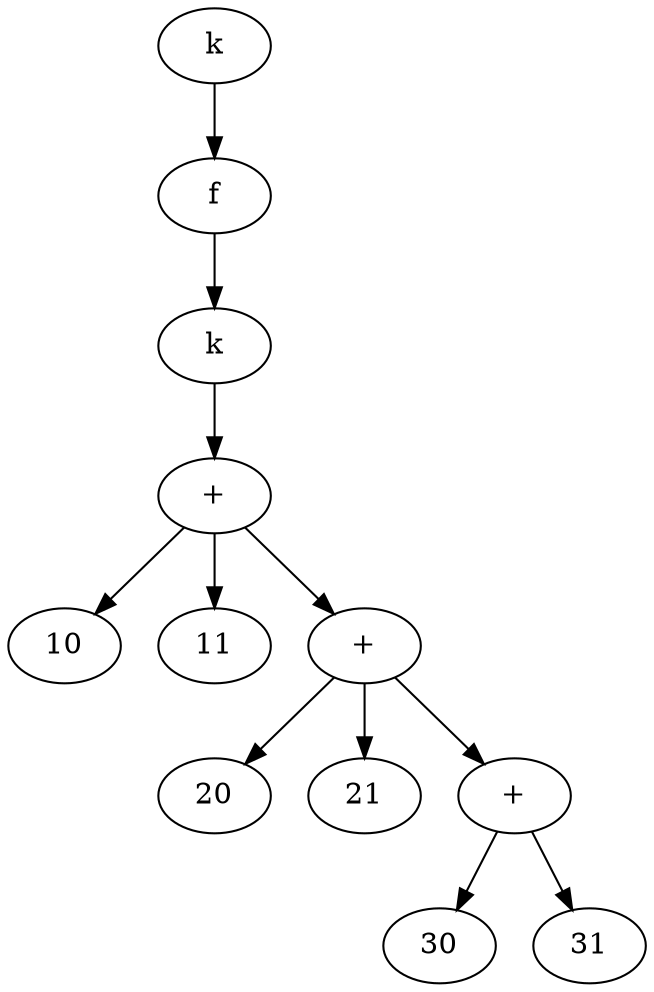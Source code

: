 digraph grafo {
  140681315107184 [ label="k" ];
  140681315107184 -> 140681315107984;
  140681315107984 [ label="f" ];
  140681315107984 -> 140681315107936;
  140681315107936 [ label="k" ];
  140681315107936 -> 140681315107472;
  140681315107472 [ label="+" ];
  140681315107472 -> 140681315107360;
  140681315107360 [ label="10" ];
  140681315107472 -> 140681315107424;
  140681315107424 [ label="11" ];
  140681315107472 -> 140681315107648;
  140681315107648 [ label="+" ];
  140681315107648 -> 140681315107536;
  140681315107536 [ label="20" ];
  140681315107648 -> 140681315107600;
  140681315107600 [ label="21" ];
  140681315107648 -> 140681315107824;
  140681315107824 [ label="+" ];
  140681315107824 -> 140681315107712;
  140681315107712 [ label="30" ];
  140681315107824 -> 140681315107776;
  140681315107776 [ label="31" ];
}
